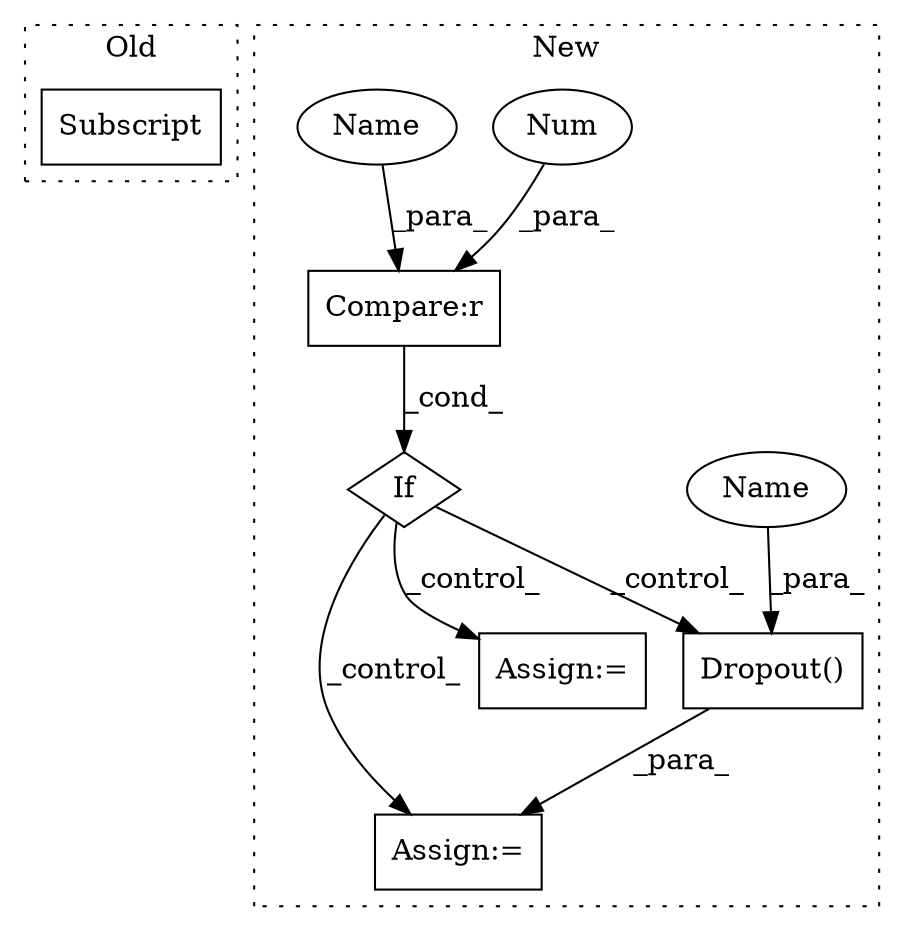 digraph G {
subgraph cluster0 {
1 [label="Subscript" a="63" s="853,0" l="22,0" shape="box"];
label = "Old";
style="dotted";
}
subgraph cluster1 {
2 [label="Dropout()" a="75" s="3701,3719" l="11,1" shape="box"];
3 [label="Assign:=" a="68" s="3698" l="3" shape="box"];
4 [label="If" a="96" s="3656" l="3" shape="diamond"];
5 [label="Compare:r" a="40" s="3659" l="13" shape="box"];
6 [label="Assign:=" a="68" s="3759" l="3" shape="box"];
7 [label="Num" a="76" s="3669" l="3" shape="ellipse"];
8 [label="Name" a="87" s="3712" l="7" shape="ellipse"];
9 [label="Name" a="87" s="3659" l="7" shape="ellipse"];
label = "New";
style="dotted";
}
2 -> 3 [label="_para_"];
4 -> 6 [label="_control_"];
4 -> 3 [label="_control_"];
4 -> 2 [label="_control_"];
5 -> 4 [label="_cond_"];
7 -> 5 [label="_para_"];
8 -> 2 [label="_para_"];
9 -> 5 [label="_para_"];
}
